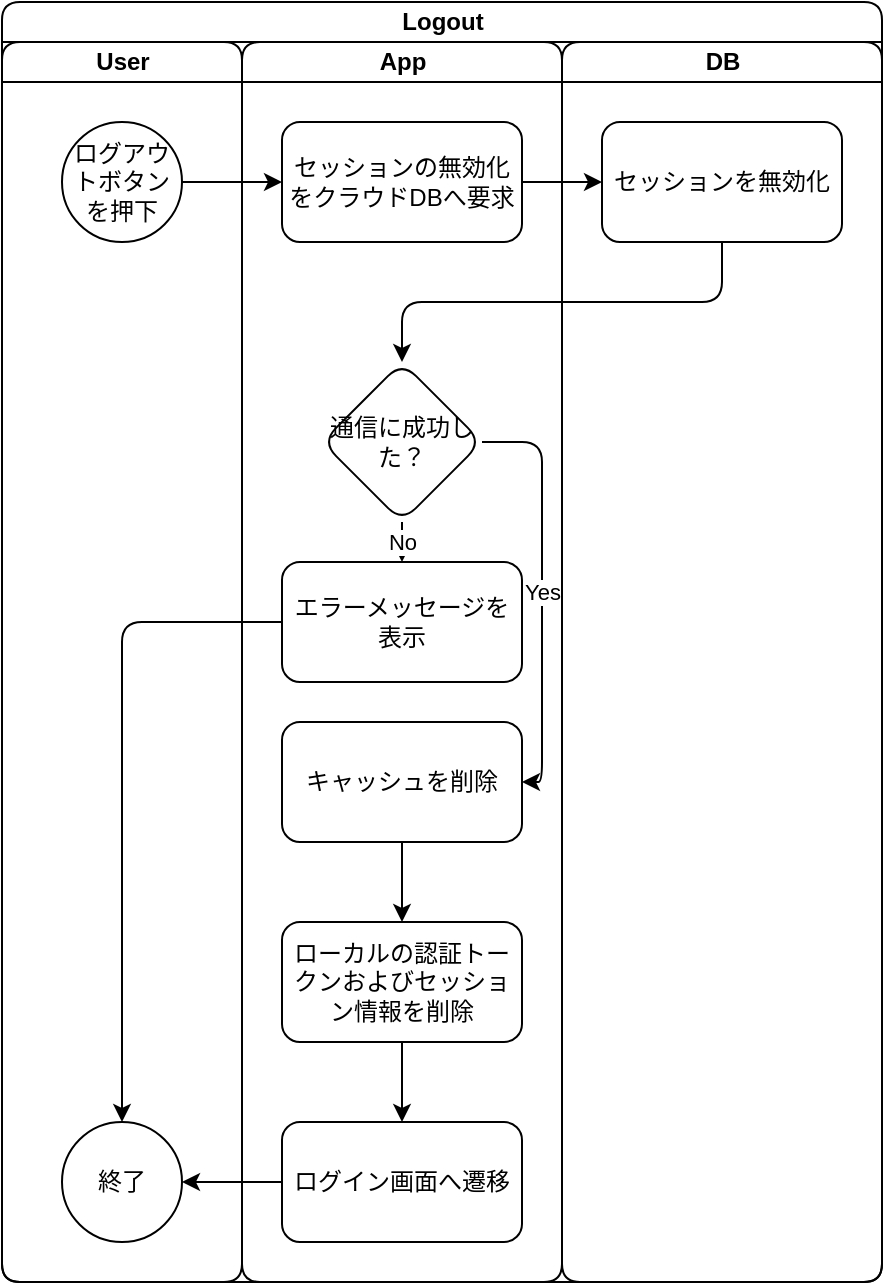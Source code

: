 <mxfile version="28.0.7">
  <diagram name="ページ1" id="6BR8eXlqOtS6E0fcOTNd">
    <mxGraphModel dx="946" dy="610" grid="1" gridSize="10" guides="1" tooltips="1" connect="1" arrows="1" fold="1" page="1" pageScale="1" pageWidth="827" pageHeight="1169" math="0" shadow="0">
      <root>
        <mxCell id="0" />
        <mxCell id="1" parent="0" />
        <mxCell id="cxEWJDG2EKxdDDsnUdWH-1" value="Logout" style="swimlane;childLayout=stackLayout;resizeParent=1;resizeParentMax=0;startSize=20;html=1;rounded=1;" vertex="1" parent="1">
          <mxGeometry x="180" y="80" width="440" height="640" as="geometry" />
        </mxCell>
        <mxCell id="cxEWJDG2EKxdDDsnUdWH-2" value="User" style="swimlane;startSize=20;html=1;rounded=1;" vertex="1" parent="cxEWJDG2EKxdDDsnUdWH-1">
          <mxGeometry y="20" width="120" height="620" as="geometry" />
        </mxCell>
        <mxCell id="cxEWJDG2EKxdDDsnUdWH-5" value="ログアウトボタンを押下" style="ellipse;whiteSpace=wrap;html=1;rounded=1;" vertex="1" parent="cxEWJDG2EKxdDDsnUdWH-2">
          <mxGeometry x="30" y="40" width="60" height="60" as="geometry" />
        </mxCell>
        <mxCell id="cxEWJDG2EKxdDDsnUdWH-29" value="終了" style="ellipse;whiteSpace=wrap;html=1;rounded=1;" vertex="1" parent="cxEWJDG2EKxdDDsnUdWH-2">
          <mxGeometry x="30" y="540" width="60" height="60" as="geometry" />
        </mxCell>
        <mxCell id="cxEWJDG2EKxdDDsnUdWH-3" value="App" style="swimlane;startSize=20;html=1;rounded=1;" vertex="1" parent="cxEWJDG2EKxdDDsnUdWH-1">
          <mxGeometry x="120" y="20" width="160" height="620" as="geometry" />
        </mxCell>
        <mxCell id="cxEWJDG2EKxdDDsnUdWH-6" value="セッションの無効化をクラウドDBへ要求" style="whiteSpace=wrap;html=1;rounded=1;" vertex="1" parent="cxEWJDG2EKxdDDsnUdWH-3">
          <mxGeometry x="20.0" y="40" width="120" height="60" as="geometry" />
        </mxCell>
        <mxCell id="cxEWJDG2EKxdDDsnUdWH-25" value="No" style="edgeStyle=orthogonalEdgeStyle;rounded=1;orthogonalLoop=1;jettySize=auto;html=1;" edge="1" parent="cxEWJDG2EKxdDDsnUdWH-3" source="cxEWJDG2EKxdDDsnUdWH-11" target="cxEWJDG2EKxdDDsnUdWH-24">
          <mxGeometry relative="1" as="geometry" />
        </mxCell>
        <mxCell id="cxEWJDG2EKxdDDsnUdWH-28" value="Yes" style="edgeStyle=orthogonalEdgeStyle;rounded=1;orthogonalLoop=1;jettySize=auto;html=1;exitX=1;exitY=0.5;exitDx=0;exitDy=0;entryX=1;entryY=0.5;entryDx=0;entryDy=0;" edge="1" parent="cxEWJDG2EKxdDDsnUdWH-3" source="cxEWJDG2EKxdDDsnUdWH-11" target="cxEWJDG2EKxdDDsnUdWH-18">
          <mxGeometry relative="1" as="geometry">
            <Array as="points">
              <mxPoint x="150" y="200" />
              <mxPoint x="150" y="370" />
            </Array>
          </mxGeometry>
        </mxCell>
        <mxCell id="cxEWJDG2EKxdDDsnUdWH-11" value="通信に成功した？" style="rhombus;whiteSpace=wrap;html=1;rounded=1;" vertex="1" parent="cxEWJDG2EKxdDDsnUdWH-3">
          <mxGeometry x="40.0" y="160" width="80" height="80" as="geometry" />
        </mxCell>
        <mxCell id="cxEWJDG2EKxdDDsnUdWH-21" value="" style="edgeStyle=orthogonalEdgeStyle;rounded=1;orthogonalLoop=1;jettySize=auto;html=1;" edge="1" parent="cxEWJDG2EKxdDDsnUdWH-3" source="cxEWJDG2EKxdDDsnUdWH-18" target="cxEWJDG2EKxdDDsnUdWH-20">
          <mxGeometry relative="1" as="geometry" />
        </mxCell>
        <mxCell id="cxEWJDG2EKxdDDsnUdWH-18" value="キャッシュを削除" style="whiteSpace=wrap;html=1;rounded=1;" vertex="1" parent="cxEWJDG2EKxdDDsnUdWH-3">
          <mxGeometry x="20.0" y="340" width="120" height="60" as="geometry" />
        </mxCell>
        <mxCell id="cxEWJDG2EKxdDDsnUdWH-23" value="" style="edgeStyle=orthogonalEdgeStyle;rounded=1;orthogonalLoop=1;jettySize=auto;html=1;" edge="1" parent="cxEWJDG2EKxdDDsnUdWH-3" source="cxEWJDG2EKxdDDsnUdWH-20" target="cxEWJDG2EKxdDDsnUdWH-22">
          <mxGeometry relative="1" as="geometry" />
        </mxCell>
        <mxCell id="cxEWJDG2EKxdDDsnUdWH-20" value="ローカルの認証トークンおよびセッション情報を削除" style="whiteSpace=wrap;html=1;rounded=1;" vertex="1" parent="cxEWJDG2EKxdDDsnUdWH-3">
          <mxGeometry x="20.0" y="440" width="120" height="60" as="geometry" />
        </mxCell>
        <mxCell id="cxEWJDG2EKxdDDsnUdWH-22" value="ログイン画面へ遷移" style="whiteSpace=wrap;html=1;rounded=1;" vertex="1" parent="cxEWJDG2EKxdDDsnUdWH-3">
          <mxGeometry x="20" y="540" width="120" height="60" as="geometry" />
        </mxCell>
        <mxCell id="cxEWJDG2EKxdDDsnUdWH-24" value="エラーメッセージを表示" style="whiteSpace=wrap;html=1;rounded=1;" vertex="1" parent="cxEWJDG2EKxdDDsnUdWH-3">
          <mxGeometry x="20" y="260" width="120" height="60" as="geometry" />
        </mxCell>
        <mxCell id="cxEWJDG2EKxdDDsnUdWH-4" value="DB" style="swimlane;startSize=20;html=1;rounded=1;" vertex="1" parent="cxEWJDG2EKxdDDsnUdWH-1">
          <mxGeometry x="280" y="20" width="160" height="620" as="geometry" />
        </mxCell>
        <mxCell id="cxEWJDG2EKxdDDsnUdWH-10" value="セッションを無効化" style="whiteSpace=wrap;html=1;rounded=1;" vertex="1" parent="cxEWJDG2EKxdDDsnUdWH-4">
          <mxGeometry x="20" y="40" width="120" height="60" as="geometry" />
        </mxCell>
        <mxCell id="cxEWJDG2EKxdDDsnUdWH-7" style="edgeStyle=orthogonalEdgeStyle;rounded=1;orthogonalLoop=1;jettySize=auto;html=1;exitX=1;exitY=0.5;exitDx=0;exitDy=0;" edge="1" parent="cxEWJDG2EKxdDDsnUdWH-1" source="cxEWJDG2EKxdDDsnUdWH-5" target="cxEWJDG2EKxdDDsnUdWH-6">
          <mxGeometry relative="1" as="geometry" />
        </mxCell>
        <mxCell id="cxEWJDG2EKxdDDsnUdWH-9" value="" style="edgeStyle=orthogonalEdgeStyle;rounded=1;orthogonalLoop=1;jettySize=auto;html=1;entryX=0;entryY=0.5;entryDx=0;entryDy=0;" edge="1" parent="cxEWJDG2EKxdDDsnUdWH-1" source="cxEWJDG2EKxdDDsnUdWH-6" target="cxEWJDG2EKxdDDsnUdWH-10">
          <mxGeometry relative="1" as="geometry">
            <mxPoint x="280.0" y="90" as="targetPoint" />
          </mxGeometry>
        </mxCell>
        <mxCell id="cxEWJDG2EKxdDDsnUdWH-27" style="edgeStyle=orthogonalEdgeStyle;rounded=1;orthogonalLoop=1;jettySize=auto;html=1;exitX=0.5;exitY=1;exitDx=0;exitDy=0;entryX=0.5;entryY=0;entryDx=0;entryDy=0;" edge="1" parent="cxEWJDG2EKxdDDsnUdWH-1" source="cxEWJDG2EKxdDDsnUdWH-10" target="cxEWJDG2EKxdDDsnUdWH-11">
          <mxGeometry relative="1" as="geometry" />
        </mxCell>
        <mxCell id="cxEWJDG2EKxdDDsnUdWH-30" style="edgeStyle=orthogonalEdgeStyle;rounded=1;orthogonalLoop=1;jettySize=auto;html=1;exitX=0;exitY=0.5;exitDx=0;exitDy=0;entryX=1;entryY=0.5;entryDx=0;entryDy=0;" edge="1" parent="cxEWJDG2EKxdDDsnUdWH-1" source="cxEWJDG2EKxdDDsnUdWH-22" target="cxEWJDG2EKxdDDsnUdWH-29">
          <mxGeometry relative="1" as="geometry" />
        </mxCell>
        <mxCell id="cxEWJDG2EKxdDDsnUdWH-32" style="edgeStyle=orthogonalEdgeStyle;rounded=1;orthogonalLoop=1;jettySize=auto;html=1;exitX=0;exitY=0.5;exitDx=0;exitDy=0;" edge="1" parent="cxEWJDG2EKxdDDsnUdWH-1" source="cxEWJDG2EKxdDDsnUdWH-24" target="cxEWJDG2EKxdDDsnUdWH-29">
          <mxGeometry relative="1" as="geometry" />
        </mxCell>
      </root>
    </mxGraphModel>
  </diagram>
</mxfile>
